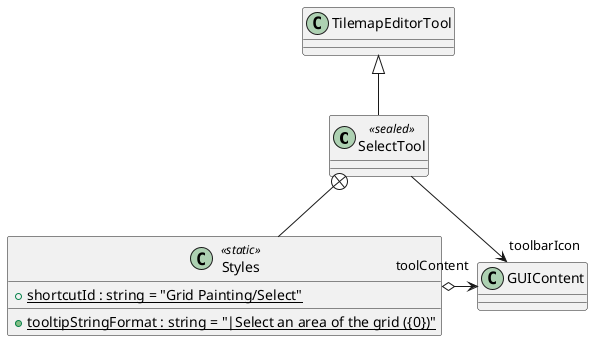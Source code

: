 @startuml
class SelectTool <<sealed>> {
}
class Styles <<static>> {
    + {static} tooltipStringFormat : string = "|Select an area of the grid ({0&#125;)"
    + {static} shortcutId : string = "Grid Painting/Select"
}
TilemapEditorTool <|-- SelectTool
SelectTool --> "toolbarIcon" GUIContent
SelectTool +-- Styles
Styles o-> "toolContent" GUIContent
@enduml
